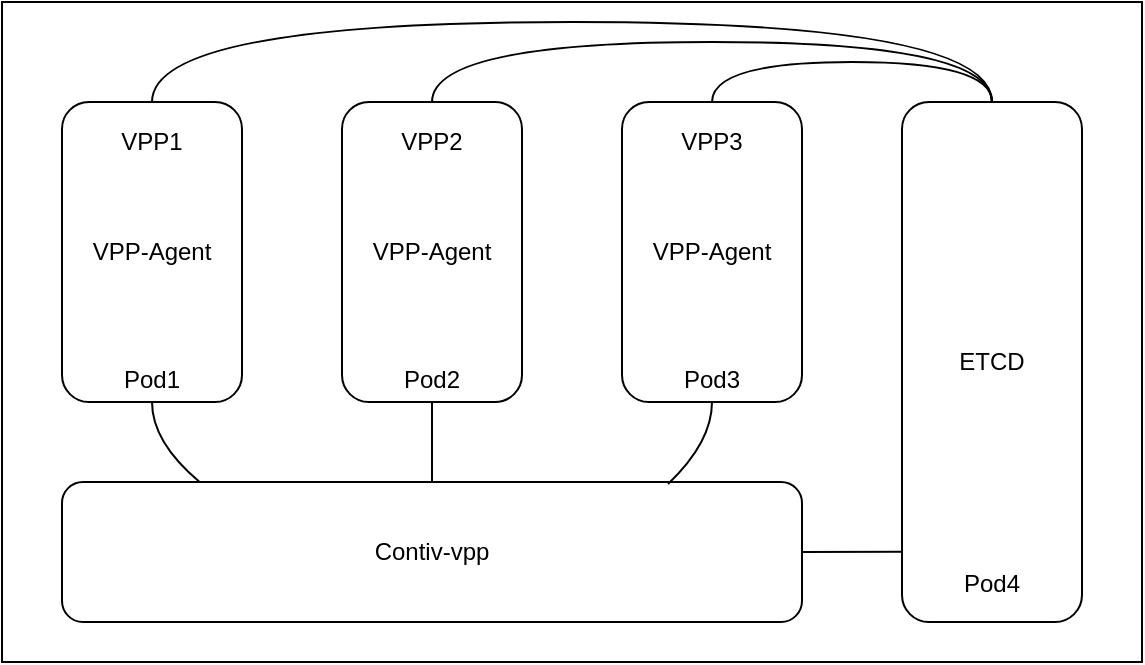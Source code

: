 <mxfile version="13.8.3" type="github">
  <diagram id="h-P76ZHEpocvevLLXfD2" name="Page-1">
    <mxGraphModel dx="1102" dy="1751" grid="1" gridSize="10" guides="1" tooltips="1" connect="1" arrows="1" fold="1" page="1" pageScale="1" pageWidth="827" pageHeight="1169" math="0" shadow="0">
      <root>
        <mxCell id="0" />
        <mxCell id="1" parent="0" />
        <mxCell id="olscZ186BBC422VOPhtg-38" value="" style="rounded=0;whiteSpace=wrap;html=1;" vertex="1" parent="1">
          <mxGeometry x="20" y="-10" width="570" height="330" as="geometry" />
        </mxCell>
        <mxCell id="olscZ186BBC422VOPhtg-12" value="" style="group" vertex="1" connectable="0" parent="1">
          <mxGeometry x="50" y="40" width="90" height="150" as="geometry" />
        </mxCell>
        <mxCell id="olscZ186BBC422VOPhtg-2" value="VPP-Agent" style="rounded=1;whiteSpace=wrap;html=1;" vertex="1" parent="olscZ186BBC422VOPhtg-12">
          <mxGeometry width="90" height="150" as="geometry" />
        </mxCell>
        <mxCell id="olscZ186BBC422VOPhtg-3" value="VPP1" style="text;html=1;strokeColor=none;fillColor=none;align=center;verticalAlign=middle;whiteSpace=wrap;rounded=0;" vertex="1" parent="olscZ186BBC422VOPhtg-12">
          <mxGeometry x="25" y="10" width="40" height="20" as="geometry" />
        </mxCell>
        <mxCell id="olscZ186BBC422VOPhtg-5" value="Pod1" style="text;html=1;strokeColor=none;fillColor=none;align=center;verticalAlign=middle;whiteSpace=wrap;rounded=0;" vertex="1" parent="olscZ186BBC422VOPhtg-12">
          <mxGeometry x="25" y="129" width="40" height="20" as="geometry" />
        </mxCell>
        <mxCell id="olscZ186BBC422VOPhtg-13" value="" style="group" vertex="1" connectable="0" parent="1">
          <mxGeometry x="190" y="40" width="90" height="150" as="geometry" />
        </mxCell>
        <mxCell id="olscZ186BBC422VOPhtg-14" value="VPP-Agent" style="rounded=1;whiteSpace=wrap;html=1;" vertex="1" parent="olscZ186BBC422VOPhtg-13">
          <mxGeometry width="90" height="150" as="geometry" />
        </mxCell>
        <mxCell id="olscZ186BBC422VOPhtg-15" value="VPP2" style="text;html=1;strokeColor=none;fillColor=none;align=center;verticalAlign=middle;whiteSpace=wrap;rounded=0;" vertex="1" parent="olscZ186BBC422VOPhtg-13">
          <mxGeometry x="25" y="10" width="40" height="20" as="geometry" />
        </mxCell>
        <mxCell id="olscZ186BBC422VOPhtg-16" value="Pod2" style="text;html=1;strokeColor=none;fillColor=none;align=center;verticalAlign=middle;whiteSpace=wrap;rounded=0;" vertex="1" parent="olscZ186BBC422VOPhtg-13">
          <mxGeometry x="25" y="129" width="40" height="20" as="geometry" />
        </mxCell>
        <mxCell id="olscZ186BBC422VOPhtg-17" value="" style="group" vertex="1" connectable="0" parent="1">
          <mxGeometry x="330" y="40" width="90" height="150" as="geometry" />
        </mxCell>
        <mxCell id="olscZ186BBC422VOPhtg-18" value="VPP-Agent" style="rounded=1;whiteSpace=wrap;html=1;" vertex="1" parent="olscZ186BBC422VOPhtg-17">
          <mxGeometry width="90" height="150" as="geometry" />
        </mxCell>
        <mxCell id="olscZ186BBC422VOPhtg-19" value="VPP3" style="text;html=1;strokeColor=none;fillColor=none;align=center;verticalAlign=middle;whiteSpace=wrap;rounded=0;" vertex="1" parent="olscZ186BBC422VOPhtg-17">
          <mxGeometry x="25" y="10" width="40" height="20" as="geometry" />
        </mxCell>
        <mxCell id="olscZ186BBC422VOPhtg-20" value="Pod3" style="text;html=1;strokeColor=none;fillColor=none;align=center;verticalAlign=middle;whiteSpace=wrap;rounded=0;" vertex="1" parent="olscZ186BBC422VOPhtg-17">
          <mxGeometry x="25" y="129" width="40" height="20" as="geometry" />
        </mxCell>
        <mxCell id="olscZ186BBC422VOPhtg-37" style="edgeStyle=orthogonalEdgeStyle;curved=1;rounded=0;orthogonalLoop=1;jettySize=auto;html=1;exitX=1;exitY=0.5;exitDx=0;exitDy=0;entryX=0.011;entryY=0.865;entryDx=0;entryDy=0;entryPerimeter=0;endArrow=none;endFill=0;" edge="1" parent="1" source="olscZ186BBC422VOPhtg-21" target="olscZ186BBC422VOPhtg-28">
          <mxGeometry relative="1" as="geometry" />
        </mxCell>
        <mxCell id="olscZ186BBC422VOPhtg-21" value="Contiv-vpp" style="rounded=1;whiteSpace=wrap;html=1;" vertex="1" parent="1">
          <mxGeometry x="50" y="230" width="370" height="70" as="geometry" />
        </mxCell>
        <mxCell id="olscZ186BBC422VOPhtg-23" value="" style="curved=1;endArrow=none;html=1;entryX=0.186;entryY=0;entryDx=0;entryDy=0;entryPerimeter=0;exitX=0.5;exitY=1;exitDx=0;exitDy=0;endFill=0;" edge="1" parent="1" source="olscZ186BBC422VOPhtg-2" target="olscZ186BBC422VOPhtg-21">
          <mxGeometry width="50" height="50" relative="1" as="geometry">
            <mxPoint x="95" y="200" as="sourcePoint" />
            <mxPoint x="110" y="360" as="targetPoint" />
            <Array as="points">
              <mxPoint x="95" y="210" />
            </Array>
          </mxGeometry>
        </mxCell>
        <mxCell id="olscZ186BBC422VOPhtg-25" value="" style="curved=1;endArrow=none;html=1;entryX=0.819;entryY=0.014;entryDx=0;entryDy=0;entryPerimeter=0;exitX=0.5;exitY=1;exitDx=0;exitDy=0;endFill=0;" edge="1" parent="1" source="olscZ186BBC422VOPhtg-18" target="olscZ186BBC422VOPhtg-21">
          <mxGeometry width="50" height="50" relative="1" as="geometry">
            <mxPoint x="370" y="190" as="sourcePoint" />
            <mxPoint x="393.82" y="230" as="targetPoint" />
            <Array as="points">
              <mxPoint x="375" y="210" />
            </Array>
          </mxGeometry>
        </mxCell>
        <mxCell id="olscZ186BBC422VOPhtg-26" style="edgeStyle=orthogonalEdgeStyle;curved=1;rounded=0;orthogonalLoop=1;jettySize=auto;html=1;entryX=0.5;entryY=0;entryDx=0;entryDy=0;exitX=0.5;exitY=1;exitDx=0;exitDy=0;endArrow=none;endFill=0;" edge="1" parent="1" source="olscZ186BBC422VOPhtg-14" target="olscZ186BBC422VOPhtg-21">
          <mxGeometry relative="1" as="geometry">
            <mxPoint x="235" y="189" as="sourcePoint" />
          </mxGeometry>
        </mxCell>
        <mxCell id="olscZ186BBC422VOPhtg-27" value="" style="group" vertex="1" connectable="0" parent="1">
          <mxGeometry x="470" y="40" width="90" height="260" as="geometry" />
        </mxCell>
        <mxCell id="olscZ186BBC422VOPhtg-28" value="ETCD" style="rounded=1;whiteSpace=wrap;html=1;" vertex="1" parent="olscZ186BBC422VOPhtg-27">
          <mxGeometry width="90" height="260" as="geometry" />
        </mxCell>
        <mxCell id="olscZ186BBC422VOPhtg-30" value="Pod4" style="text;html=1;strokeColor=none;fillColor=none;align=center;verticalAlign=middle;whiteSpace=wrap;rounded=0;" vertex="1" parent="olscZ186BBC422VOPhtg-27">
          <mxGeometry x="25" y="223.6" width="40" height="34.667" as="geometry" />
        </mxCell>
        <mxCell id="olscZ186BBC422VOPhtg-33" style="edgeStyle=orthogonalEdgeStyle;curved=1;rounded=0;orthogonalLoop=1;jettySize=auto;html=1;exitX=0.5;exitY=0;exitDx=0;exitDy=0;entryX=0.5;entryY=0;entryDx=0;entryDy=0;endArrow=none;endFill=0;" edge="1" parent="1" source="olscZ186BBC422VOPhtg-18" target="olscZ186BBC422VOPhtg-28">
          <mxGeometry relative="1" as="geometry" />
        </mxCell>
        <mxCell id="olscZ186BBC422VOPhtg-34" style="edgeStyle=orthogonalEdgeStyle;curved=1;rounded=0;orthogonalLoop=1;jettySize=auto;html=1;exitX=0.5;exitY=0;exitDx=0;exitDy=0;entryX=0.5;entryY=0;entryDx=0;entryDy=0;endArrow=none;endFill=0;" edge="1" parent="1" source="olscZ186BBC422VOPhtg-14" target="olscZ186BBC422VOPhtg-28">
          <mxGeometry relative="1" as="geometry">
            <Array as="points">
              <mxPoint x="235" y="10" />
              <mxPoint x="515" y="10" />
            </Array>
          </mxGeometry>
        </mxCell>
        <mxCell id="olscZ186BBC422VOPhtg-36" style="edgeStyle=orthogonalEdgeStyle;curved=1;rounded=0;orthogonalLoop=1;jettySize=auto;html=1;exitX=0.5;exitY=0;exitDx=0;exitDy=0;entryX=0.5;entryY=0;entryDx=0;entryDy=0;endArrow=none;endFill=0;" edge="1" parent="1" source="olscZ186BBC422VOPhtg-2" target="olscZ186BBC422VOPhtg-28">
          <mxGeometry relative="1" as="geometry">
            <Array as="points">
              <mxPoint x="95" />
              <mxPoint x="515" />
            </Array>
          </mxGeometry>
        </mxCell>
      </root>
    </mxGraphModel>
  </diagram>
</mxfile>
